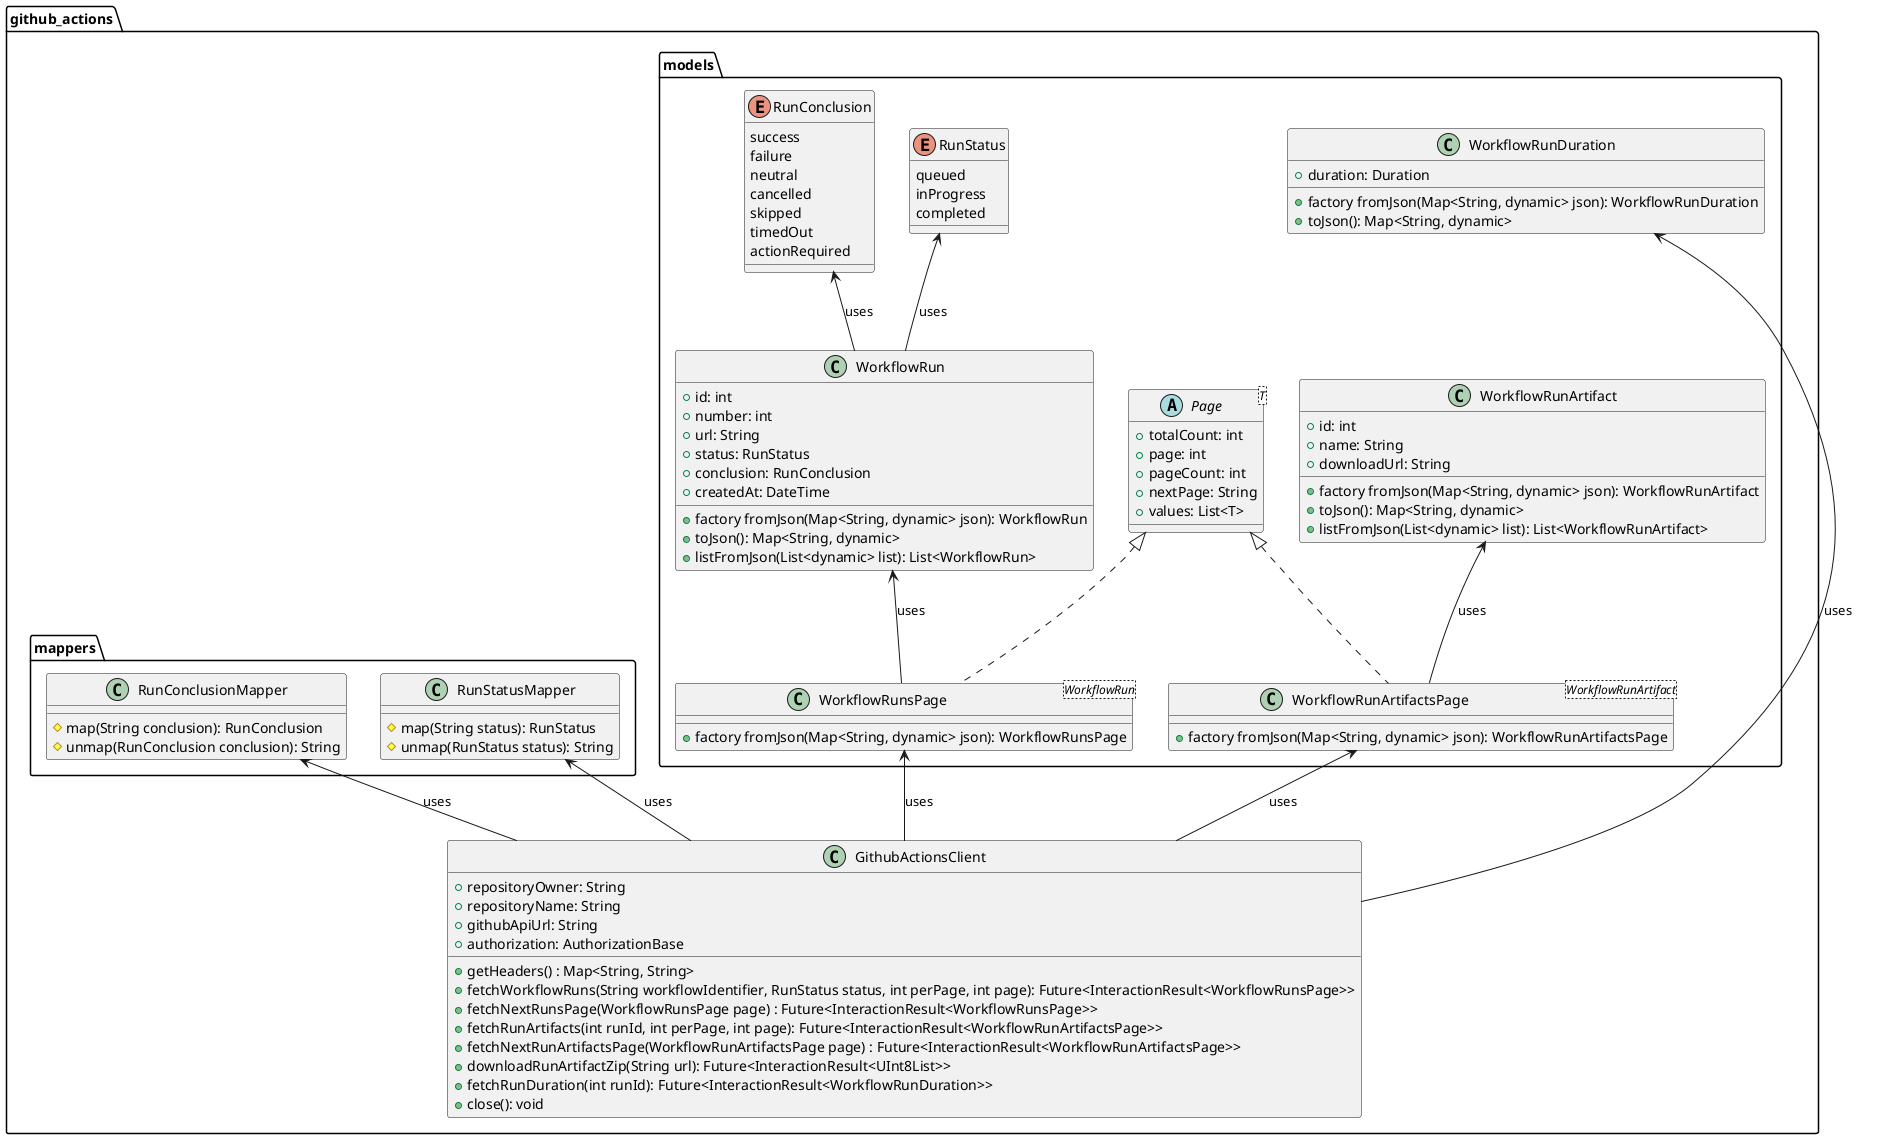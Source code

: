 @startuml

package github_actions <<Folder>> {

    package models <<Folder>> {

        abstract class Page<T> {
            +totalCount: int
            +page: int
            +pageCount: int
            +nextPage: String
            +values: List<T>
        }

        class WorkflowRunsPage<WorkflowRun> implements Page {
             +factory fromJson(Map<String, dynamic> json): WorkflowRunsPage
        }

        class WorkflowRunArtifactsPage<WorkflowRunArtifact> implements Page {
            +factory fromJson(Map<String, dynamic> json): WorkflowRunArtifactsPage
        }

        class WorkflowRun {
            +id: int
            +number: int
            +url: String
            +status: RunStatus
            +conclusion: RunConclusion
            +createdAt: DateTime

            +factory fromJson(Map<String, dynamic> json): WorkflowRun
            +toJson(): Map<String, dynamic>
            +listFromJson(List<dynamic> list): List<WorkflowRun>
        }

        class WorkflowRunArtifact {
            +id: int
            +name: String
            +downloadUrl: String

           +factory fromJson(Map<String, dynamic> json): WorkflowRunArtifact
           +toJson(): Map<String, dynamic>
           +listFromJson(List<dynamic> list): List<WorkflowRunArtifact>
        }

        class WorkflowRunDuration {
            +duration: Duration

            +factory fromJson(Map<String, dynamic> json): WorkflowRunDuration
            +toJson(): Map<String, dynamic>
        }


        enum RunStatus {
            queued
            inProgress
            completed
        }

        enum RunConclusion {
            success
            failure
            neutral
            cancelled
            skipped
            timedOut
            actionRequired
        }

    }

    package mappers <<Folder>> {
        class RunConclusionMapper {
            #map(String conclusion): RunConclusion
            #unmap(RunConclusion conclusion): String
        }

        class RunStatusMapper {
            #map(String status): RunStatus
            #unmap(RunStatus status): String
        }

    }


    class GithubActionsClient {
        +repositoryOwner: String
        +repositoryName: String
        +githubApiUrl: String
        +authorization: AuthorizationBase

        +getHeaders() : Map<String, String>
        +fetchWorkflowRuns(String workflowIdentifier, RunStatus status, int perPage, int page): Future<InteractionResult<WorkflowRunsPage>>
        +fetchNextRunsPage(WorkflowRunsPage page) : Future<InteractionResult<WorkflowRunsPage>>
        +fetchRunArtifacts(int runId, int perPage, int page): Future<InteractionResult<WorkflowRunArtifactsPage>>
        +fetchNextRunArtifactsPage(WorkflowRunArtifactsPage page) : Future<InteractionResult<WorkflowRunArtifactsPage>>
        +downloadRunArtifactZip(String url): Future<InteractionResult<UInt8List>>
        +fetchRunDuration(int runId): Future<InteractionResult<WorkflowRunDuration>>
        +close(): void
    }
}


WorkflowRunDuration <-- GithubActionsClient : uses
WorkflowRunsPage <-- GithubActionsClient : uses
WorkflowRunArtifactsPage <-- GithubActionsClient : uses
WorkflowRun <-- WorkflowRunsPage : uses
WorkflowRunArtifact <-- WorkflowRunArtifactsPage : uses
RunStatusMapper <-- GithubActionsClient : uses
RunConclusionMapper <-- GithubActionsClient : uses
RunConclusion <-- WorkflowRun : uses
RunStatus <-- WorkflowRun : uses

@enduml
